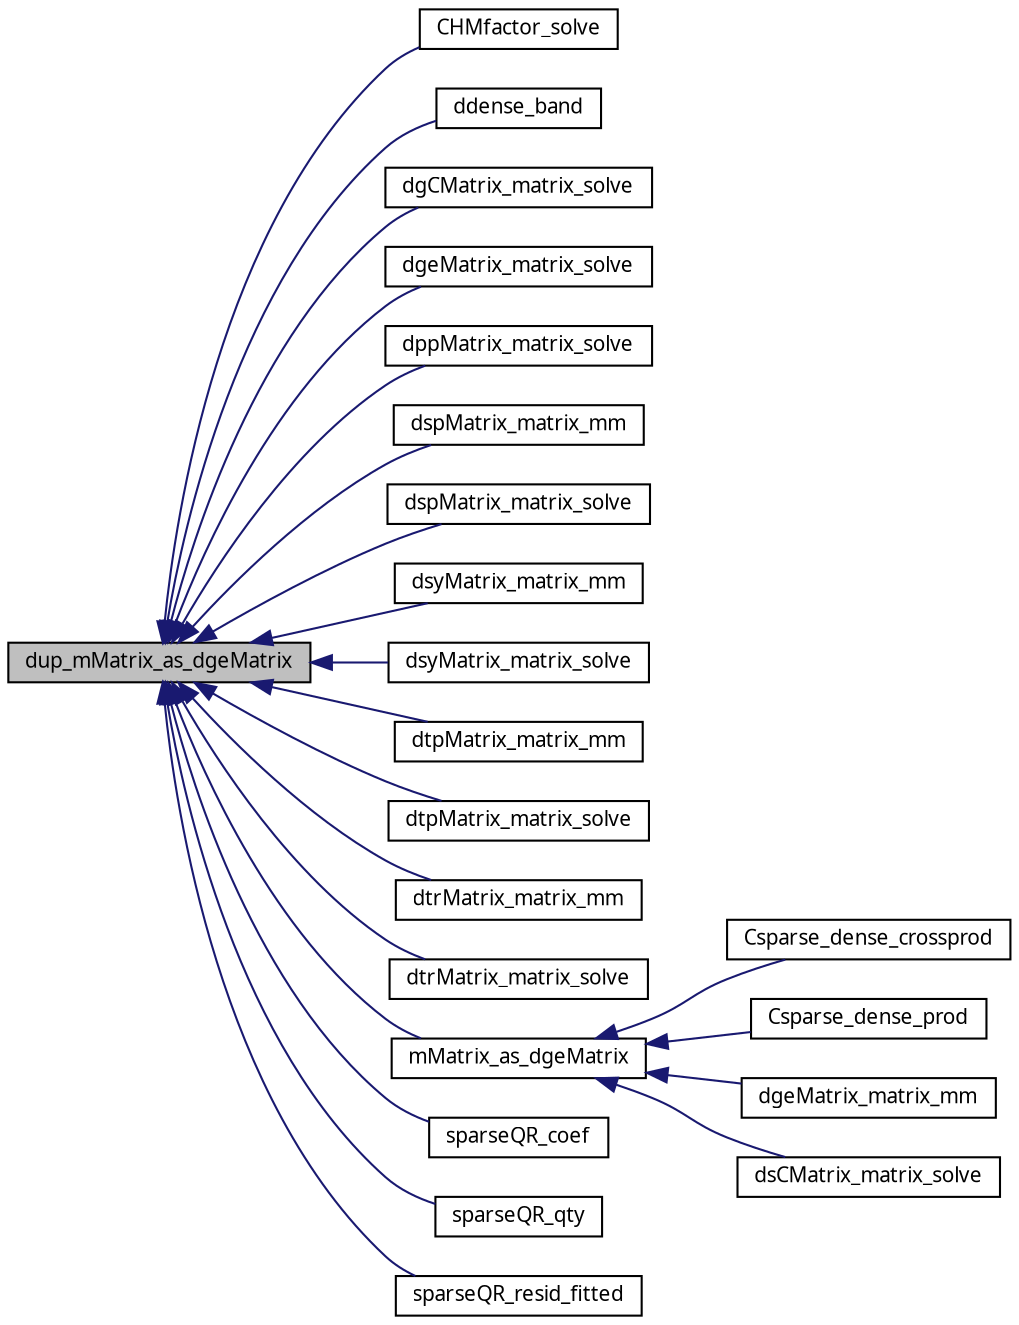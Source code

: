 digraph G
{
  edge [fontname="FreeSans.ttf",fontsize=10,labelfontname="FreeSans.ttf",labelfontsize=10];
  node [fontname="FreeSans.ttf",fontsize=10,shape=record];
  rankdir=LR;
  Node1 [label="dup_mMatrix_as_dgeMatrix",height=0.2,width=0.4,color="black", fillcolor="grey75", style="filled" fontcolor="black"];
  Node1 -> Node2 [dir=back,color="midnightblue",fontsize=10,style="solid",fontname="FreeSans.ttf"];
  Node2 [label="CHMfactor_solve",height=0.2,width=0.4,color="black", fillcolor="white", style="filled",URL="$CHMfactor_8h.html#8651ba67f85b2a18a8b2b1b23a392219"];
  Node1 -> Node3 [dir=back,color="midnightblue",fontsize=10,style="solid",fontname="FreeSans.ttf"];
  Node3 [label="ddense_band",height=0.2,width=0.4,color="black", fillcolor="white", style="filled",URL="$dense_8h.html#92039c194805c45106e189dd6e1a9a5d"];
  Node1 -> Node4 [dir=back,color="midnightblue",fontsize=10,style="solid",fontname="FreeSans.ttf"];
  Node4 [label="dgCMatrix_matrix_solve",height=0.2,width=0.4,color="black", fillcolor="white", style="filled",URL="$dgCMatrix_8h.html#eae674c1f247043d2e34fe45d4239769"];
  Node1 -> Node5 [dir=back,color="midnightblue",fontsize=10,style="solid",fontname="FreeSans.ttf"];
  Node5 [label="dgeMatrix_matrix_solve",height=0.2,width=0.4,color="black", fillcolor="white", style="filled",URL="$dgeMatrix_8h.html#4aaf5ed4d71841560a06e2eda9da3762"];
  Node1 -> Node6 [dir=back,color="midnightblue",fontsize=10,style="solid",fontname="FreeSans.ttf"];
  Node6 [label="dppMatrix_matrix_solve",height=0.2,width=0.4,color="black", fillcolor="white", style="filled",URL="$dppMatrix_8h.html#0b9f86379aec800872a5267229a7b400"];
  Node1 -> Node7 [dir=back,color="midnightblue",fontsize=10,style="solid",fontname="FreeSans.ttf"];
  Node7 [label="dspMatrix_matrix_mm",height=0.2,width=0.4,color="black", fillcolor="white", style="filled",URL="$dspMatrix_8h.html#aa6c019f29f3215d81de78ab81db19c2"];
  Node1 -> Node8 [dir=back,color="midnightblue",fontsize=10,style="solid",fontname="FreeSans.ttf"];
  Node8 [label="dspMatrix_matrix_solve",height=0.2,width=0.4,color="black", fillcolor="white", style="filled",URL="$dspMatrix_8h.html#c1c54a26f283497edb9cb22e131ddd77"];
  Node1 -> Node9 [dir=back,color="midnightblue",fontsize=10,style="solid",fontname="FreeSans.ttf"];
  Node9 [label="dsyMatrix_matrix_mm",height=0.2,width=0.4,color="black", fillcolor="white", style="filled",URL="$dsyMatrix_8h.html#393e873fe2d4db546a6c8b3eeda0507f"];
  Node1 -> Node10 [dir=back,color="midnightblue",fontsize=10,style="solid",fontname="FreeSans.ttf"];
  Node10 [label="dsyMatrix_matrix_solve",height=0.2,width=0.4,color="black", fillcolor="white", style="filled",URL="$dsyMatrix_8h.html#729dcefd1ff17369b45dcd4f7feda7ab"];
  Node1 -> Node11 [dir=back,color="midnightblue",fontsize=10,style="solid",fontname="FreeSans.ttf"];
  Node11 [label="dtpMatrix_matrix_mm",height=0.2,width=0.4,color="black", fillcolor="white", style="filled",URL="$dtpMatrix_8h.html#b43f823d6979ab9c45b327843e0be102"];
  Node1 -> Node12 [dir=back,color="midnightblue",fontsize=10,style="solid",fontname="FreeSans.ttf"];
  Node12 [label="dtpMatrix_matrix_solve",height=0.2,width=0.4,color="black", fillcolor="white", style="filled",URL="$dtpMatrix_8h.html#f136e9ac2f176132d6db91d571ca0209"];
  Node1 -> Node13 [dir=back,color="midnightblue",fontsize=10,style="solid",fontname="FreeSans.ttf"];
  Node13 [label="dtrMatrix_matrix_mm",height=0.2,width=0.4,color="black", fillcolor="white", style="filled",URL="$dtrMatrix_8h.html#9b4306ca6eb49f02df3c802c8bec30b9"];
  Node1 -> Node14 [dir=back,color="midnightblue",fontsize=10,style="solid",fontname="FreeSans.ttf"];
  Node14 [label="dtrMatrix_matrix_solve",height=0.2,width=0.4,color="black", fillcolor="white", style="filled",URL="$dtrMatrix_8h.html#5d0b56aff85a147c16111f5dc8c78ef5"];
  Node1 -> Node15 [dir=back,color="midnightblue",fontsize=10,style="solid",fontname="FreeSans.ttf"];
  Node15 [label="mMatrix_as_dgeMatrix",height=0.2,width=0.4,color="black", fillcolor="white", style="filled",URL="$Mutils_8h.html#460951a1f5dadb579d977ba114eec12e"];
  Node15 -> Node16 [dir=back,color="midnightblue",fontsize=10,style="solid",fontname="FreeSans.ttf"];
  Node16 [label="Csparse_dense_crossprod",height=0.2,width=0.4,color="black", fillcolor="white", style="filled",URL="$Csparse_8h.html#ef1a61ab6f25436301b8ee835106c23b"];
  Node15 -> Node17 [dir=back,color="midnightblue",fontsize=10,style="solid",fontname="FreeSans.ttf"];
  Node17 [label="Csparse_dense_prod",height=0.2,width=0.4,color="black", fillcolor="white", style="filled",URL="$Csparse_8h.html#fec5dcac16fd72028456b98704632f1e"];
  Node15 -> Node18 [dir=back,color="midnightblue",fontsize=10,style="solid",fontname="FreeSans.ttf"];
  Node18 [label="dgeMatrix_matrix_mm",height=0.2,width=0.4,color="black", fillcolor="white", style="filled",URL="$dgeMatrix_8h.html#cf21cab0cdce9d8e08d40584cbe0647c"];
  Node15 -> Node19 [dir=back,color="midnightblue",fontsize=10,style="solid",fontname="FreeSans.ttf"];
  Node19 [label="dsCMatrix_matrix_solve",height=0.2,width=0.4,color="black", fillcolor="white", style="filled",URL="$dsCMatrix_8h.html#e03dda286063199c0f670425084f0f2d"];
  Node1 -> Node20 [dir=back,color="midnightblue",fontsize=10,style="solid",fontname="FreeSans.ttf"];
  Node20 [label="sparseQR_coef",height=0.2,width=0.4,color="black", fillcolor="white", style="filled",URL="$sparseQR_8h.html#614549a94002c7e1407cde03a911e16a"];
  Node1 -> Node21 [dir=back,color="midnightblue",fontsize=10,style="solid",fontname="FreeSans.ttf"];
  Node21 [label="sparseQR_qty",height=0.2,width=0.4,color="black", fillcolor="white", style="filled",URL="$sparseQR_8h.html#77c75b1c89f4e32f426420faa76275a9"];
  Node1 -> Node22 [dir=back,color="midnightblue",fontsize=10,style="solid",fontname="FreeSans.ttf"];
  Node22 [label="sparseQR_resid_fitted",height=0.2,width=0.4,color="black", fillcolor="white", style="filled",URL="$sparseQR_8h.html#43eb94cb27f10aedba5ce50939a9b45c"];
}
